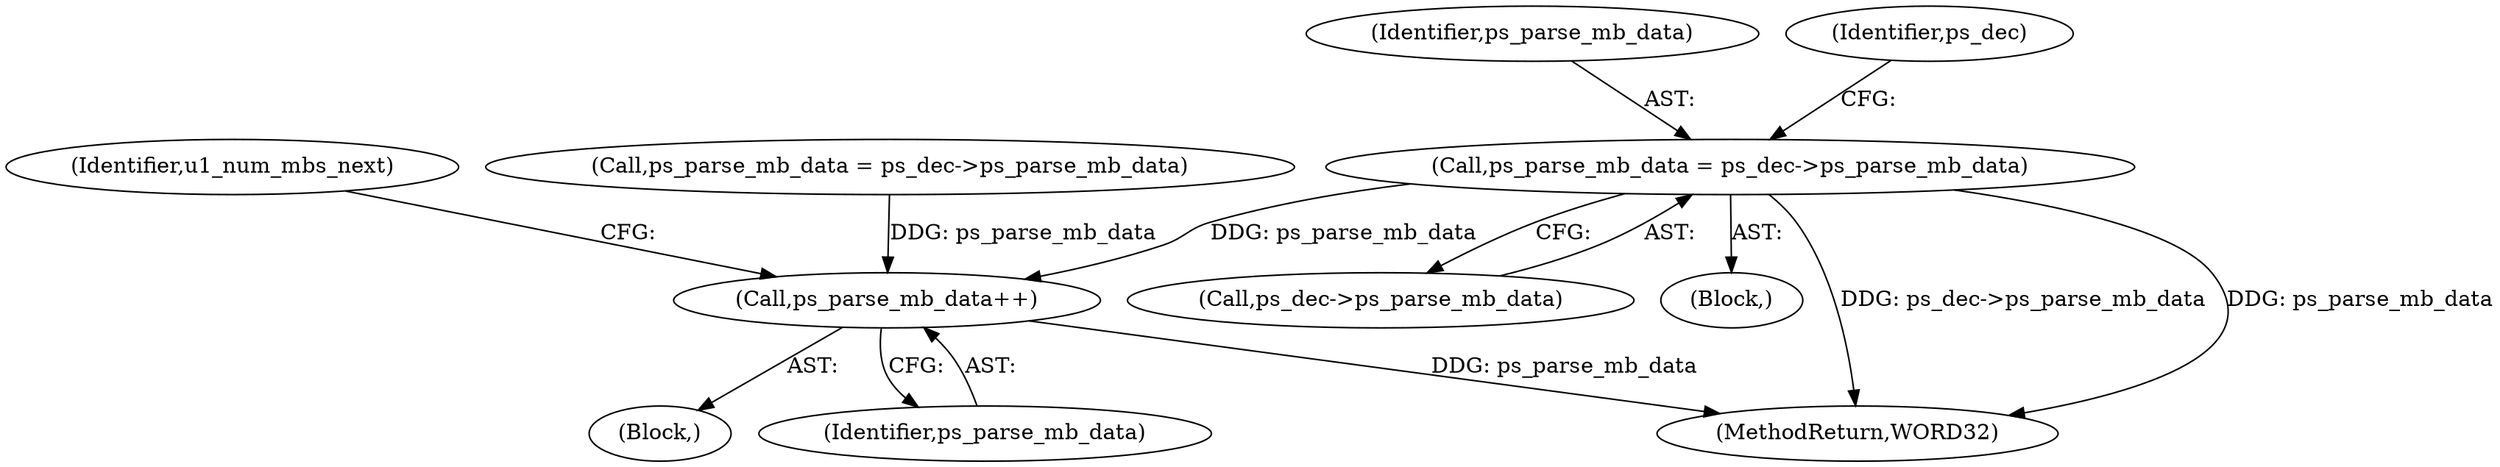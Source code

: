 digraph "0_Android_a78887bcffbc2995cf9ed72e0697acf560875e9e_1@pointer" {
"1001226" [label="(Call,ps_parse_mb_data = ps_dec->ps_parse_mb_data)"];
"1001169" [label="(Call,ps_parse_mb_data++)"];
"1001228" [label="(Call,ps_dec->ps_parse_mb_data)"];
"1001169" [label="(Call,ps_parse_mb_data++)"];
"1001002" [label="(Block,)"];
"1001170" [label="(Identifier,ps_parse_mb_data)"];
"1001227" [label="(Identifier,ps_parse_mb_data)"];
"1001172" [label="(Identifier,u1_num_mbs_next)"];
"1001226" [label="(Call,ps_parse_mb_data = ps_dec->ps_parse_mb_data)"];
"1000971" [label="(Call,ps_parse_mb_data = ps_dec->ps_parse_mb_data)"];
"1001233" [label="(Identifier,ps_dec)"];
"1001218" [label="(Block,)"];
"1001356" [label="(MethodReturn,WORD32)"];
"1001226" -> "1001218"  [label="AST: "];
"1001226" -> "1001228"  [label="CFG: "];
"1001227" -> "1001226"  [label="AST: "];
"1001228" -> "1001226"  [label="AST: "];
"1001233" -> "1001226"  [label="CFG: "];
"1001226" -> "1001356"  [label="DDG: ps_dec->ps_parse_mb_data"];
"1001226" -> "1001356"  [label="DDG: ps_parse_mb_data"];
"1001226" -> "1001169"  [label="DDG: ps_parse_mb_data"];
"1001169" -> "1001002"  [label="AST: "];
"1001169" -> "1001170"  [label="CFG: "];
"1001170" -> "1001169"  [label="AST: "];
"1001172" -> "1001169"  [label="CFG: "];
"1001169" -> "1001356"  [label="DDG: ps_parse_mb_data"];
"1000971" -> "1001169"  [label="DDG: ps_parse_mb_data"];
}
